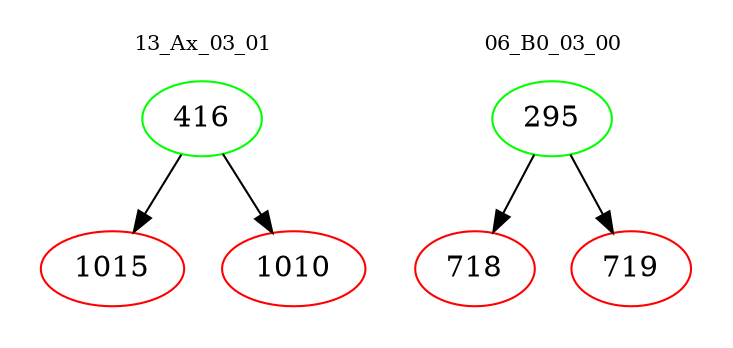 digraph{
subgraph cluster_0 {
color = white
label = "13_Ax_03_01";
fontsize=10;
T0_416 [label="416", color="green"]
T0_416 -> T0_1015 [color="black"]
T0_1015 [label="1015", color="red"]
T0_416 -> T0_1010 [color="black"]
T0_1010 [label="1010", color="red"]
}
subgraph cluster_1 {
color = white
label = "06_B0_03_00";
fontsize=10;
T1_295 [label="295", color="green"]
T1_295 -> T1_718 [color="black"]
T1_718 [label="718", color="red"]
T1_295 -> T1_719 [color="black"]
T1_719 [label="719", color="red"]
}
}

